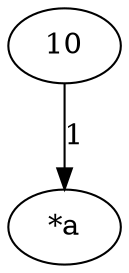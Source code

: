 Digraph G{
const0 [label=10, att1=const];
"*a_1" [label="*a", att1=var, att2=inte, att3=int ];
const0->"*a_1" [label=1, ord=1];
}
